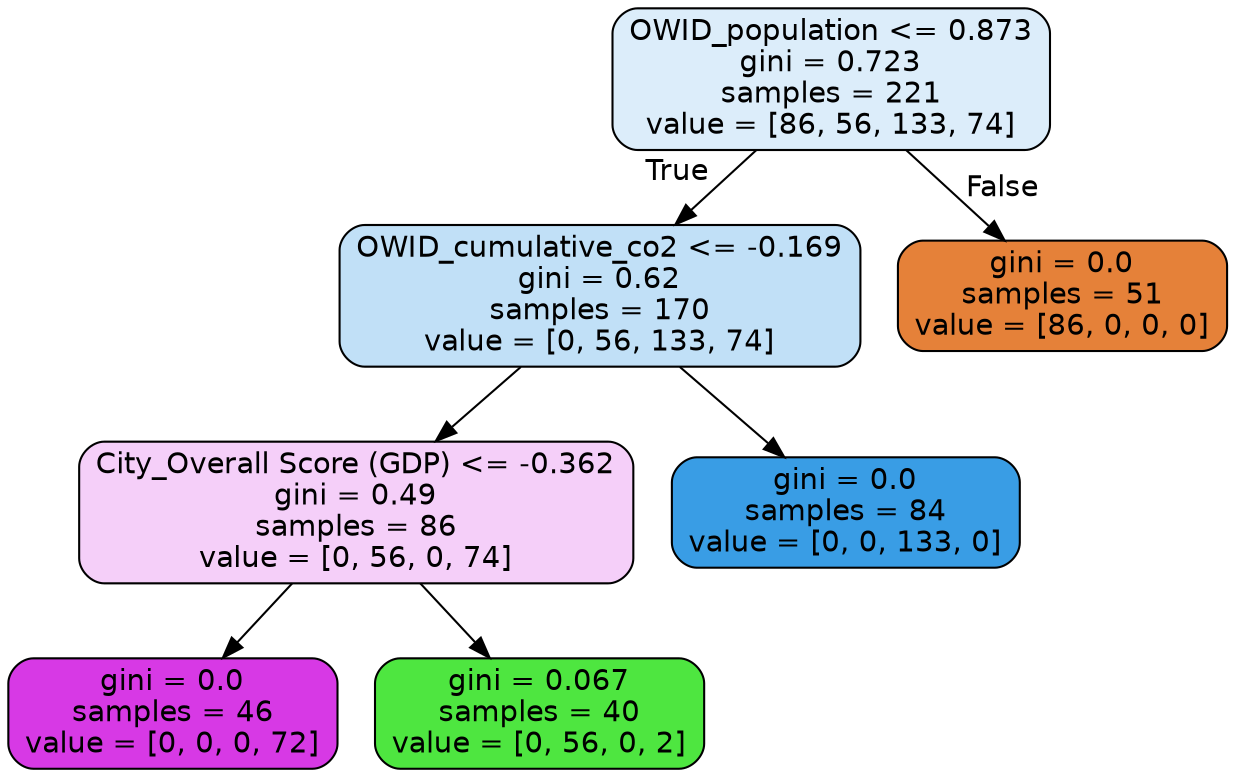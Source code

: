 digraph Tree {
node [shape=box, style="filled, rounded", color="black", fontname=helvetica] ;
edge [fontname=helvetica] ;
0 [label="OWID_population <= 0.873\ngini = 0.723\nsamples = 221\nvalue = [86, 56, 133, 74]", fillcolor="#dcedfa"] ;
1 [label="OWID_cumulative_co2 <= -0.169\ngini = 0.62\nsamples = 170\nvalue = [0, 56, 133, 74]", fillcolor="#c1e0f7"] ;
0 -> 1 [labeldistance=2.5, labelangle=45, headlabel="True"] ;
2 [label="City_Overall Score (GDP) <= -0.362\ngini = 0.49\nsamples = 86\nvalue = [0, 56, 0, 74]", fillcolor="#f5cff9"] ;
1 -> 2 ;
3 [label="gini = 0.0\nsamples = 46\nvalue = [0, 0, 0, 72]", fillcolor="#d739e5"] ;
2 -> 3 ;
4 [label="gini = 0.067\nsamples = 40\nvalue = [0, 56, 0, 2]", fillcolor="#4ee640"] ;
2 -> 4 ;
5 [label="gini = 0.0\nsamples = 84\nvalue = [0, 0, 133, 0]", fillcolor="#399de5"] ;
1 -> 5 ;
6 [label="gini = 0.0\nsamples = 51\nvalue = [86, 0, 0, 0]", fillcolor="#e58139"] ;
0 -> 6 [labeldistance=2.5, labelangle=-45, headlabel="False"] ;
}